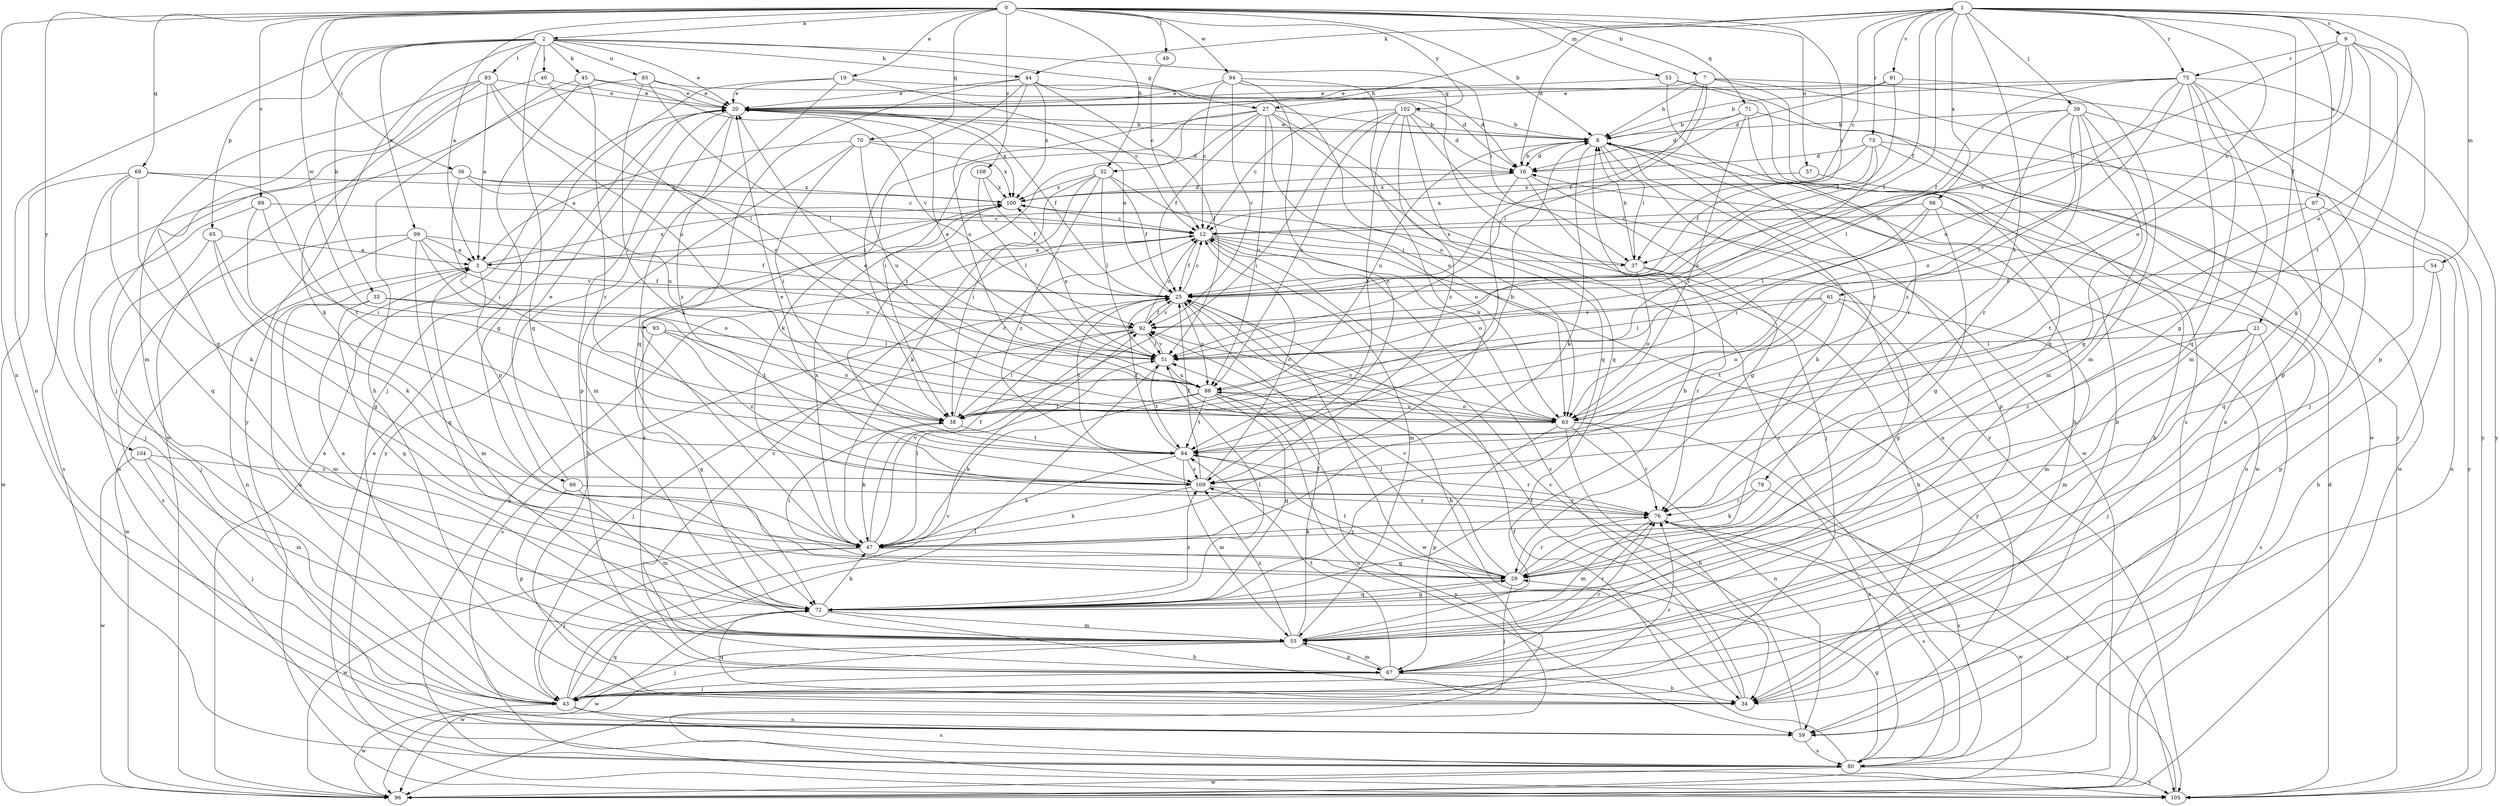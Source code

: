 strict digraph  {
0;
1;
2;
3;
7;
8;
9;
12;
16;
19;
20;
21;
25;
27;
29;
32;
33;
34;
36;
37;
38;
39;
40;
43;
44;
45;
47;
49;
51;
53;
54;
55;
57;
59;
61;
63;
65;
66;
67;
69;
70;
71;
72;
73;
75;
76;
79;
80;
83;
84;
85;
88;
89;
91;
92;
93;
94;
96;
97;
98;
99;
100;
102;
104;
105;
108;
109;
0 -> 2  [label=a];
0 -> 3  [label=a];
0 -> 7  [label=b];
0 -> 8  [label=b];
0 -> 19  [label=e];
0 -> 32  [label=h];
0 -> 36  [label=i];
0 -> 37  [label=i];
0 -> 49  [label=l];
0 -> 53  [label=m];
0 -> 57  [label=n];
0 -> 59  [label=n];
0 -> 69  [label=q];
0 -> 70  [label=q];
0 -> 71  [label=q];
0 -> 89  [label=v];
0 -> 93  [label=w];
0 -> 94  [label=w];
0 -> 102  [label=y];
0 -> 104  [label=y];
0 -> 108  [label=z];
1 -> 9  [label=c];
1 -> 12  [label=c];
1 -> 16  [label=d];
1 -> 21  [label=f];
1 -> 25  [label=f];
1 -> 32  [label=h];
1 -> 39  [label=j];
1 -> 44  [label=k];
1 -> 51  [label=l];
1 -> 54  [label=m];
1 -> 61  [label=o];
1 -> 63  [label=o];
1 -> 73  [label=r];
1 -> 75  [label=r];
1 -> 79  [label=s];
1 -> 91  [label=v];
1 -> 97  [label=x];
1 -> 98  [label=x];
2 -> 20  [label=e];
2 -> 27  [label=g];
2 -> 33  [label=h];
2 -> 37  [label=i];
2 -> 40  [label=j];
2 -> 44  [label=k];
2 -> 45  [label=k];
2 -> 59  [label=n];
2 -> 65  [label=p];
2 -> 72  [label=q];
2 -> 83  [label=t];
2 -> 85  [label=u];
2 -> 99  [label=x];
2 -> 105  [label=y];
3 -> 25  [label=f];
3 -> 55  [label=m];
3 -> 66  [label=p];
3 -> 96  [label=w];
3 -> 100  [label=x];
7 -> 8  [label=b];
7 -> 25  [label=f];
7 -> 27  [label=g];
7 -> 51  [label=l];
7 -> 80  [label=s];
7 -> 96  [label=w];
7 -> 105  [label=y];
8 -> 16  [label=d];
8 -> 20  [label=e];
8 -> 34  [label=h];
8 -> 37  [label=i];
8 -> 47  [label=k];
8 -> 59  [label=n];
8 -> 67  [label=p];
8 -> 88  [label=u];
8 -> 96  [label=w];
9 -> 29  [label=g];
9 -> 37  [label=i];
9 -> 63  [label=o];
9 -> 67  [label=p];
9 -> 75  [label=r];
9 -> 84  [label=t];
9 -> 92  [label=v];
12 -> 3  [label=a];
12 -> 25  [label=f];
12 -> 37  [label=i];
12 -> 55  [label=m];
12 -> 63  [label=o];
12 -> 80  [label=s];
12 -> 105  [label=y];
16 -> 8  [label=b];
16 -> 29  [label=g];
16 -> 38  [label=i];
16 -> 43  [label=j];
16 -> 100  [label=x];
19 -> 12  [label=c];
19 -> 16  [label=d];
19 -> 20  [label=e];
19 -> 43  [label=j];
19 -> 72  [label=q];
20 -> 8  [label=b];
20 -> 25  [label=f];
20 -> 67  [label=p];
20 -> 100  [label=x];
20 -> 105  [label=y];
20 -> 109  [label=z];
21 -> 43  [label=j];
21 -> 51  [label=l];
21 -> 55  [label=m];
21 -> 80  [label=s];
21 -> 109  [label=z];
25 -> 12  [label=c];
25 -> 20  [label=e];
25 -> 34  [label=h];
25 -> 80  [label=s];
25 -> 84  [label=t];
25 -> 88  [label=u];
25 -> 92  [label=v];
25 -> 96  [label=w];
27 -> 8  [label=b];
27 -> 25  [label=f];
27 -> 38  [label=i];
27 -> 47  [label=k];
27 -> 63  [label=o];
27 -> 72  [label=q];
27 -> 80  [label=s];
27 -> 84  [label=t];
27 -> 88  [label=u];
29 -> 8  [label=b];
29 -> 38  [label=i];
29 -> 43  [label=j];
29 -> 51  [label=l];
29 -> 72  [label=q];
29 -> 76  [label=r];
29 -> 84  [label=t];
29 -> 92  [label=v];
29 -> 109  [label=z];
32 -> 25  [label=f];
32 -> 38  [label=i];
32 -> 47  [label=k];
32 -> 51  [label=l];
32 -> 63  [label=o];
32 -> 100  [label=x];
32 -> 109  [label=z];
33 -> 55  [label=m];
33 -> 72  [label=q];
33 -> 84  [label=t];
33 -> 92  [label=v];
34 -> 8  [label=b];
34 -> 12  [label=c];
34 -> 25  [label=f];
34 -> 72  [label=q];
36 -> 12  [label=c];
36 -> 38  [label=i];
36 -> 80  [label=s];
36 -> 88  [label=u];
36 -> 100  [label=x];
37 -> 8  [label=b];
37 -> 34  [label=h];
37 -> 63  [label=o];
37 -> 76  [label=r];
37 -> 100  [label=x];
38 -> 12  [label=c];
38 -> 47  [label=k];
38 -> 84  [label=t];
39 -> 8  [label=b];
39 -> 29  [label=g];
39 -> 43  [label=j];
39 -> 51  [label=l];
39 -> 55  [label=m];
39 -> 63  [label=o];
39 -> 76  [label=r];
39 -> 109  [label=z];
40 -> 20  [label=e];
40 -> 43  [label=j];
40 -> 63  [label=o];
43 -> 3  [label=a];
43 -> 51  [label=l];
43 -> 59  [label=n];
43 -> 72  [label=q];
43 -> 76  [label=r];
43 -> 80  [label=s];
43 -> 92  [label=v];
43 -> 96  [label=w];
44 -> 20  [label=e];
44 -> 38  [label=i];
44 -> 47  [label=k];
44 -> 51  [label=l];
44 -> 63  [label=o];
44 -> 88  [label=u];
44 -> 100  [label=x];
45 -> 20  [label=e];
45 -> 29  [label=g];
45 -> 34  [label=h];
45 -> 76  [label=r];
45 -> 92  [label=v];
47 -> 25  [label=f];
47 -> 29  [label=g];
47 -> 43  [label=j];
47 -> 51  [label=l];
47 -> 92  [label=v];
47 -> 96  [label=w];
47 -> 100  [label=x];
49 -> 12  [label=c];
51 -> 20  [label=e];
51 -> 84  [label=t];
51 -> 88  [label=u];
51 -> 92  [label=v];
51 -> 100  [label=x];
53 -> 20  [label=e];
53 -> 72  [label=q];
53 -> 76  [label=r];
53 -> 105  [label=y];
54 -> 25  [label=f];
54 -> 34  [label=h];
54 -> 67  [label=p];
55 -> 3  [label=a];
55 -> 8  [label=b];
55 -> 25  [label=f];
55 -> 43  [label=j];
55 -> 67  [label=p];
55 -> 76  [label=r];
55 -> 96  [label=w];
55 -> 109  [label=z];
57 -> 34  [label=h];
57 -> 100  [label=x];
59 -> 12  [label=c];
59 -> 80  [label=s];
61 -> 29  [label=g];
61 -> 51  [label=l];
61 -> 55  [label=m];
61 -> 63  [label=o];
61 -> 84  [label=t];
61 -> 92  [label=v];
63 -> 20  [label=e];
63 -> 34  [label=h];
63 -> 59  [label=n];
63 -> 67  [label=p];
63 -> 76  [label=r];
63 -> 80  [label=s];
63 -> 88  [label=u];
63 -> 92  [label=v];
65 -> 3  [label=a];
65 -> 29  [label=g];
65 -> 43  [label=j];
65 -> 47  [label=k];
66 -> 20  [label=e];
66 -> 55  [label=m];
66 -> 67  [label=p];
66 -> 76  [label=r];
67 -> 12  [label=c];
67 -> 34  [label=h];
67 -> 43  [label=j];
67 -> 55  [label=m];
67 -> 76  [label=r];
67 -> 84  [label=t];
67 -> 100  [label=x];
69 -> 43  [label=j];
69 -> 47  [label=k];
69 -> 72  [label=q];
69 -> 84  [label=t];
69 -> 96  [label=w];
69 -> 100  [label=x];
70 -> 3  [label=a];
70 -> 16  [label=d];
70 -> 38  [label=i];
70 -> 55  [label=m];
70 -> 88  [label=u];
70 -> 100  [label=x];
71 -> 8  [label=b];
71 -> 16  [label=d];
71 -> 59  [label=n];
71 -> 63  [label=o];
71 -> 76  [label=r];
72 -> 29  [label=g];
72 -> 34  [label=h];
72 -> 47  [label=k];
72 -> 51  [label=l];
72 -> 55  [label=m];
72 -> 96  [label=w];
72 -> 109  [label=z];
73 -> 3  [label=a];
73 -> 16  [label=d];
73 -> 25  [label=f];
73 -> 38  [label=i];
73 -> 96  [label=w];
73 -> 105  [label=y];
75 -> 8  [label=b];
75 -> 20  [label=e];
75 -> 25  [label=f];
75 -> 29  [label=g];
75 -> 38  [label=i];
75 -> 55  [label=m];
75 -> 67  [label=p];
75 -> 72  [label=q];
75 -> 88  [label=u];
75 -> 105  [label=y];
76 -> 47  [label=k];
76 -> 55  [label=m];
76 -> 80  [label=s];
76 -> 96  [label=w];
79 -> 47  [label=k];
79 -> 76  [label=r];
79 -> 80  [label=s];
80 -> 25  [label=f];
80 -> 29  [label=g];
80 -> 96  [label=w];
80 -> 105  [label=y];
83 -> 3  [label=a];
83 -> 20  [label=e];
83 -> 47  [label=k];
83 -> 51  [label=l];
83 -> 55  [label=m];
83 -> 72  [label=q];
83 -> 88  [label=u];
84 -> 8  [label=b];
84 -> 25  [label=f];
84 -> 47  [label=k];
84 -> 55  [label=m];
84 -> 76  [label=r];
84 -> 109  [label=z];
85 -> 16  [label=d];
85 -> 20  [label=e];
85 -> 38  [label=i];
85 -> 51  [label=l];
85 -> 96  [label=w];
88 -> 38  [label=i];
88 -> 47  [label=k];
88 -> 59  [label=n];
88 -> 63  [label=o];
88 -> 72  [label=q];
88 -> 84  [label=t];
88 -> 105  [label=y];
89 -> 12  [label=c];
89 -> 38  [label=i];
89 -> 59  [label=n];
89 -> 109  [label=z];
91 -> 16  [label=d];
91 -> 20  [label=e];
91 -> 25  [label=f];
91 -> 55  [label=m];
92 -> 12  [label=c];
92 -> 25  [label=f];
92 -> 38  [label=i];
92 -> 43  [label=j];
92 -> 51  [label=l];
93 -> 51  [label=l];
93 -> 63  [label=o];
93 -> 72  [label=q];
93 -> 109  [label=z];
94 -> 12  [label=c];
94 -> 20  [label=e];
94 -> 47  [label=k];
94 -> 92  [label=v];
94 -> 105  [label=y];
94 -> 109  [label=z];
96 -> 20  [label=e];
97 -> 12  [label=c];
97 -> 59  [label=n];
97 -> 72  [label=q];
97 -> 84  [label=t];
98 -> 12  [label=c];
98 -> 29  [label=g];
98 -> 38  [label=i];
98 -> 51  [label=l];
98 -> 59  [label=n];
99 -> 3  [label=a];
99 -> 25  [label=f];
99 -> 59  [label=n];
99 -> 63  [label=o];
99 -> 72  [label=q];
99 -> 80  [label=s];
99 -> 92  [label=v];
100 -> 12  [label=c];
100 -> 16  [label=d];
100 -> 34  [label=h];
102 -> 8  [label=b];
102 -> 12  [label=c];
102 -> 16  [label=d];
102 -> 38  [label=i];
102 -> 72  [label=q];
102 -> 84  [label=t];
102 -> 88  [label=u];
102 -> 96  [label=w];
102 -> 109  [label=z];
104 -> 43  [label=j];
104 -> 55  [label=m];
104 -> 96  [label=w];
104 -> 109  [label=z];
105 -> 16  [label=d];
105 -> 20  [label=e];
105 -> 76  [label=r];
108 -> 25  [label=f];
108 -> 51  [label=l];
108 -> 100  [label=x];
109 -> 12  [label=c];
109 -> 20  [label=e];
109 -> 25  [label=f];
109 -> 47  [label=k];
109 -> 76  [label=r];
}
